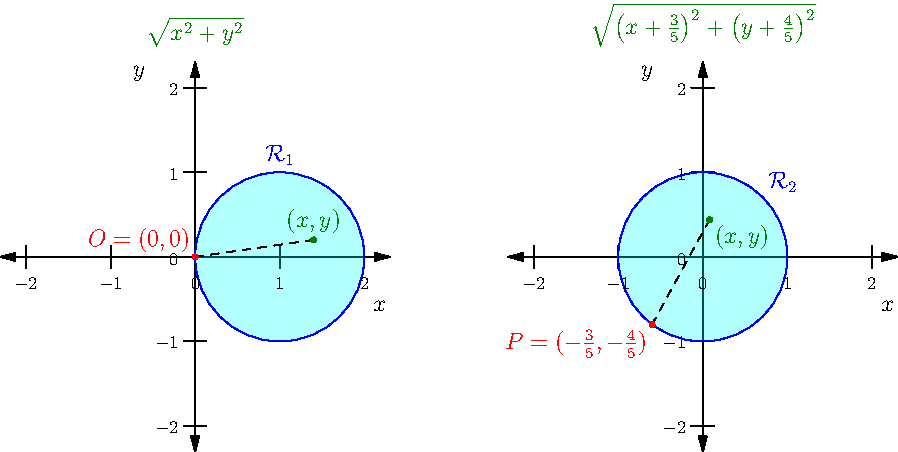 size(16cm);
usepackage("amsmath");

picture orig;
picture changed;

import graph;
xaxis(orig, "$x$", -2.3, 2.3, Ticks(Label(fontsize(9pt)), Step=1, begin=true, end=true), Arrows);
yaxis(orig, "$y$", -2.3, 2.3, Ticks(Label(fontsize(9pt)), Step=1, begin=true, end=true), Arrows);
xaxis(changed, "$x$", -2.3, 2.3, Ticks(Label(fontsize(9pt)), Step=1, begin=true, end=true), Arrows);
yaxis(changed, "$y$", -2.3, 2.3, Ticks(Label(fontsize(9pt)), Step=1, begin=true, end=true), Arrows);

filldraw(orig, circle((1,0), 1), opacity(0.3)+cyan, blue);
pair A = (1.4, 0.2);
pair O = (0,0);
draw(orig, A--O, dashed);
dot(orig, "$(x,y)$", A, dir(90), deepgreen);
dot(orig, "$O=(0,0)$", O, dir(135), red);
label(orig, "$\mathcal{R}_1$", (1,1), dir(90), blue);

filldraw(changed, unitcircle, opacity(0.3)+cyan, blue);
pair P = (-3/5,-4/5);
pair B = rotate(180+degrees(P))*(0.4,0.2);
draw(changed, B--P, dashed);
dot(changed, "$(x,y)$", B, dir(-45), deepgreen);
dot(changed, "$P=(-\frac35,-\frac45)$", P, dir(225), red);
label(changed, "$\mathcal{R}_2$", dir(45), dir(45), blue);

label(orig, "$\sqrt{x^2+y^2}$", (0, 2.4), dir(90), deepgreen);
label(changed, "$\sqrt{\left(x+\frac35\right)^2+\left(y+\frac45\right)^2}$", (0, 2.4), dir(90), deepgreen);

add(orig);
add(shift(6,0)*changed);
